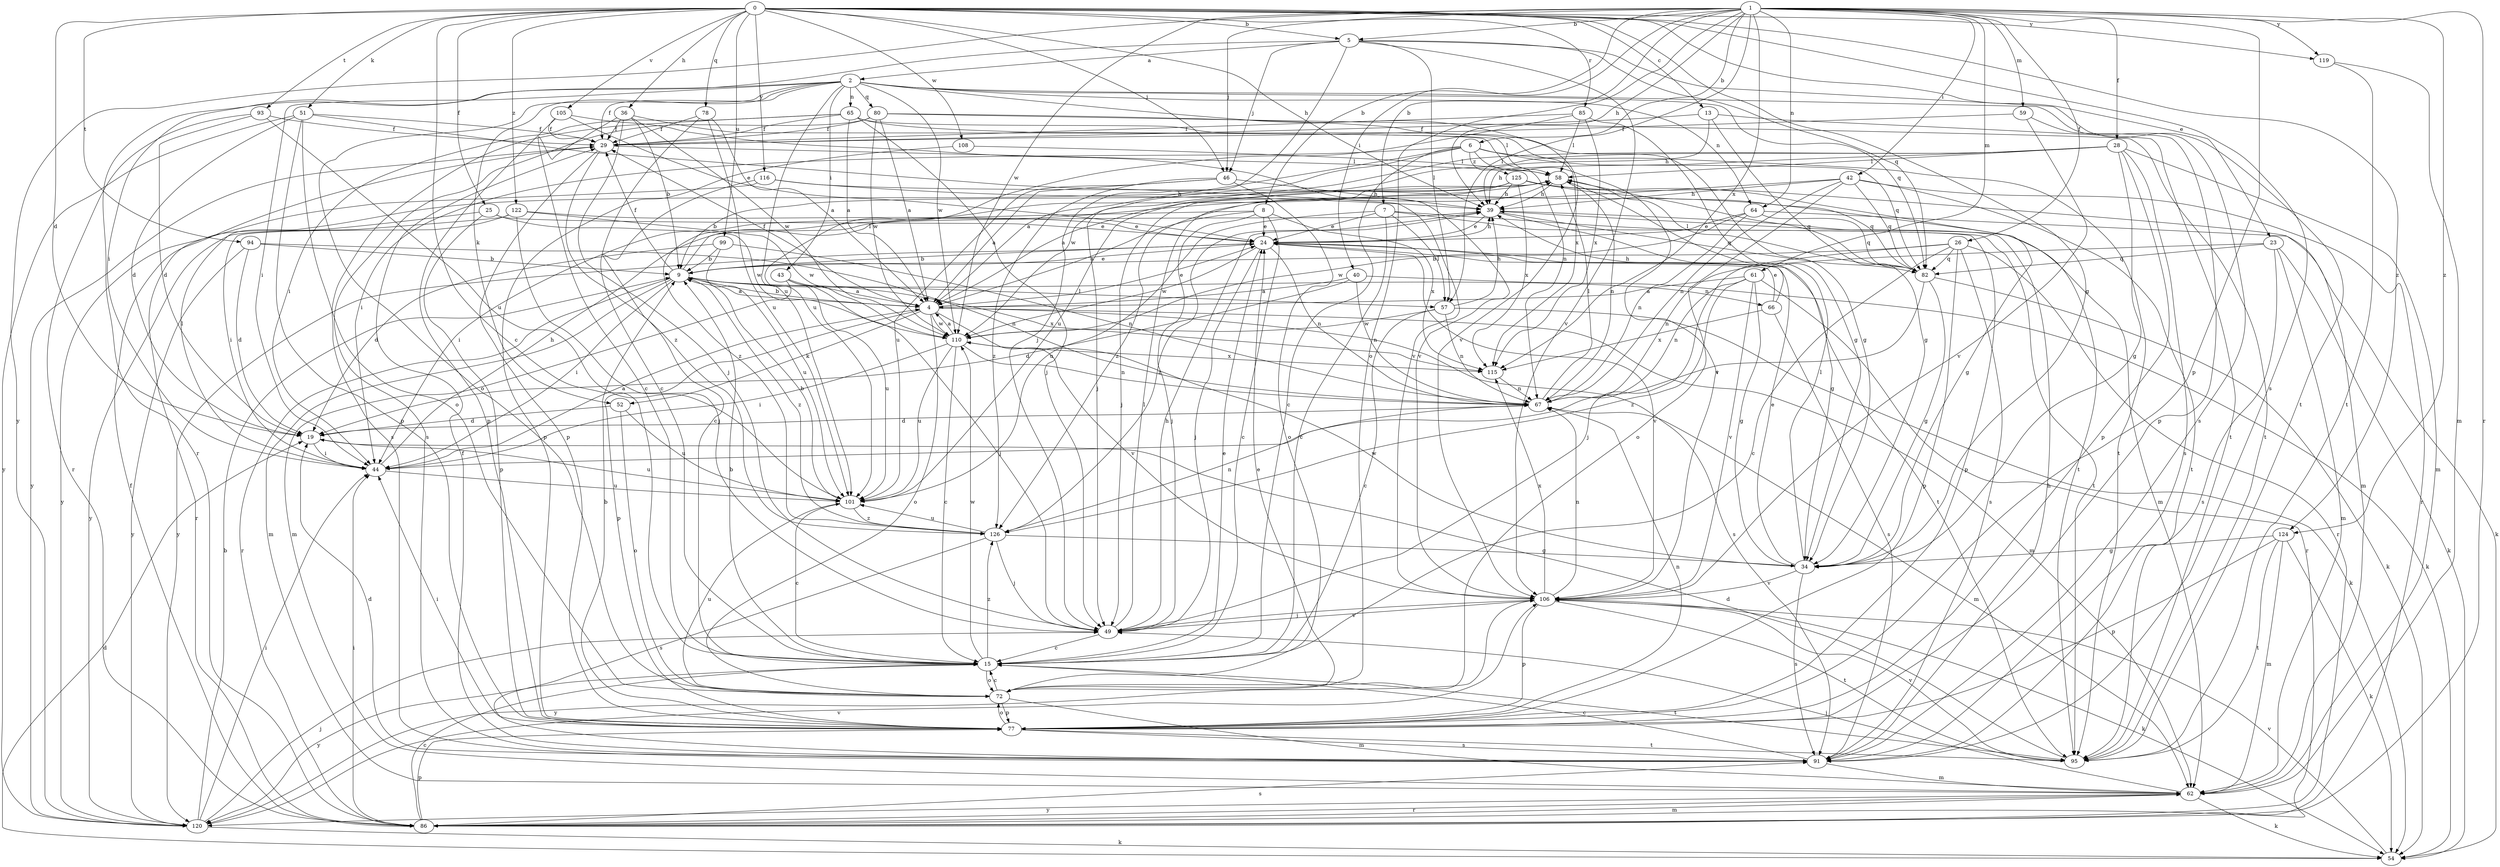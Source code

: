 strict digraph  {
0;
1;
2;
4;
5;
6;
7;
8;
9;
13;
15;
19;
23;
24;
25;
26;
28;
29;
34;
36;
39;
40;
42;
43;
44;
46;
49;
51;
52;
54;
57;
58;
59;
61;
62;
64;
65;
66;
67;
72;
77;
78;
80;
82;
85;
86;
91;
93;
94;
95;
99;
101;
105;
106;
108;
110;
115;
116;
119;
120;
122;
124;
125;
126;
0 -> 5  [label=b];
0 -> 13  [label=c];
0 -> 15  [label=c];
0 -> 19  [label=d];
0 -> 23  [label=e];
0 -> 25  [label=f];
0 -> 34  [label=g];
0 -> 36  [label=h];
0 -> 39  [label=h];
0 -> 46  [label=j];
0 -> 51  [label=k];
0 -> 78  [label=q];
0 -> 85  [label=r];
0 -> 91  [label=s];
0 -> 93  [label=t];
0 -> 94  [label=t];
0 -> 99  [label=u];
0 -> 105  [label=v];
0 -> 108  [label=w];
0 -> 116  [label=y];
0 -> 119  [label=y];
0 -> 122  [label=z];
0 -> 124  [label=z];
1 -> 5  [label=b];
1 -> 6  [label=b];
1 -> 7  [label=b];
1 -> 8  [label=b];
1 -> 26  [label=f];
1 -> 28  [label=f];
1 -> 39  [label=h];
1 -> 40  [label=i];
1 -> 42  [label=i];
1 -> 46  [label=j];
1 -> 57  [label=l];
1 -> 59  [label=m];
1 -> 61  [label=m];
1 -> 64  [label=n];
1 -> 72  [label=o];
1 -> 77  [label=p];
1 -> 86  [label=r];
1 -> 110  [label=w];
1 -> 115  [label=x];
1 -> 119  [label=y];
1 -> 120  [label=y];
1 -> 124  [label=z];
2 -> 29  [label=f];
2 -> 43  [label=i];
2 -> 44  [label=i];
2 -> 52  [label=k];
2 -> 64  [label=n];
2 -> 65  [label=n];
2 -> 72  [label=o];
2 -> 80  [label=q];
2 -> 82  [label=q];
2 -> 86  [label=r];
2 -> 91  [label=s];
2 -> 101  [label=u];
2 -> 106  [label=v];
2 -> 110  [label=w];
4 -> 9  [label=b];
4 -> 24  [label=e];
4 -> 29  [label=f];
4 -> 52  [label=k];
4 -> 62  [label=m];
4 -> 72  [label=o];
4 -> 77  [label=p];
4 -> 91  [label=s];
4 -> 106  [label=v];
4 -> 110  [label=w];
5 -> 2  [label=a];
5 -> 44  [label=i];
5 -> 46  [label=j];
5 -> 49  [label=j];
5 -> 57  [label=l];
5 -> 82  [label=q];
5 -> 95  [label=t];
5 -> 106  [label=v];
6 -> 4  [label=a];
6 -> 15  [label=c];
6 -> 44  [label=i];
6 -> 49  [label=j];
6 -> 82  [label=q];
6 -> 95  [label=t];
6 -> 106  [label=v];
6 -> 125  [label=z];
7 -> 15  [label=c];
7 -> 24  [label=e];
7 -> 57  [label=l];
7 -> 77  [label=p];
7 -> 95  [label=t];
7 -> 101  [label=u];
8 -> 4  [label=a];
8 -> 15  [label=c];
8 -> 24  [label=e];
8 -> 44  [label=i];
8 -> 49  [label=j];
8 -> 115  [label=x];
9 -> 4  [label=a];
9 -> 24  [label=e];
9 -> 29  [label=f];
9 -> 44  [label=i];
9 -> 57  [label=l];
9 -> 58  [label=l];
9 -> 62  [label=m];
9 -> 66  [label=n];
9 -> 86  [label=r];
9 -> 115  [label=x];
9 -> 126  [label=z];
13 -> 29  [label=f];
13 -> 34  [label=g];
13 -> 39  [label=h];
13 -> 95  [label=t];
15 -> 9  [label=b];
15 -> 24  [label=e];
15 -> 72  [label=o];
15 -> 95  [label=t];
15 -> 110  [label=w];
15 -> 120  [label=y];
15 -> 126  [label=z];
19 -> 44  [label=i];
19 -> 101  [label=u];
23 -> 54  [label=k];
23 -> 62  [label=m];
23 -> 67  [label=n];
23 -> 82  [label=q];
23 -> 91  [label=s];
24 -> 9  [label=b];
24 -> 39  [label=h];
24 -> 49  [label=j];
24 -> 67  [label=n];
24 -> 95  [label=t];
24 -> 106  [label=v];
24 -> 110  [label=w];
24 -> 120  [label=y];
25 -> 24  [label=e];
25 -> 77  [label=p];
25 -> 86  [label=r];
25 -> 110  [label=w];
26 -> 9  [label=b];
26 -> 15  [label=c];
26 -> 49  [label=j];
26 -> 77  [label=p];
26 -> 82  [label=q];
26 -> 86  [label=r];
26 -> 91  [label=s];
28 -> 34  [label=g];
28 -> 39  [label=h];
28 -> 58  [label=l];
28 -> 62  [label=m];
28 -> 77  [label=p];
28 -> 91  [label=s];
28 -> 101  [label=u];
28 -> 110  [label=w];
29 -> 58  [label=l];
29 -> 77  [label=p];
29 -> 120  [label=y];
29 -> 126  [label=z];
34 -> 24  [label=e];
34 -> 58  [label=l];
34 -> 91  [label=s];
34 -> 106  [label=v];
34 -> 110  [label=w];
36 -> 9  [label=b];
36 -> 15  [label=c];
36 -> 29  [label=f];
36 -> 49  [label=j];
36 -> 67  [label=n];
36 -> 110  [label=w];
39 -> 24  [label=e];
39 -> 34  [label=g];
39 -> 62  [label=m];
39 -> 82  [label=q];
39 -> 126  [label=z];
40 -> 4  [label=a];
40 -> 19  [label=d];
40 -> 54  [label=k];
40 -> 67  [label=n];
42 -> 39  [label=h];
42 -> 67  [label=n];
42 -> 72  [label=o];
42 -> 82  [label=q];
42 -> 86  [label=r];
42 -> 95  [label=t];
42 -> 126  [label=z];
43 -> 4  [label=a];
43 -> 49  [label=j];
43 -> 62  [label=m];
43 -> 101  [label=u];
44 -> 4  [label=a];
44 -> 39  [label=h];
44 -> 58  [label=l];
44 -> 101  [label=u];
46 -> 4  [label=a];
46 -> 39  [label=h];
46 -> 72  [label=o];
46 -> 101  [label=u];
46 -> 126  [label=z];
49 -> 15  [label=c];
49 -> 39  [label=h];
49 -> 58  [label=l];
49 -> 106  [label=v];
51 -> 19  [label=d];
51 -> 29  [label=f];
51 -> 72  [label=o];
51 -> 77  [label=p];
51 -> 106  [label=v];
51 -> 120  [label=y];
52 -> 19  [label=d];
52 -> 72  [label=o];
52 -> 101  [label=u];
54 -> 19  [label=d];
54 -> 106  [label=v];
57 -> 15  [label=c];
57 -> 39  [label=h];
57 -> 54  [label=k];
57 -> 67  [label=n];
57 -> 110  [label=w];
58 -> 39  [label=h];
58 -> 67  [label=n];
58 -> 82  [label=q];
58 -> 126  [label=z];
59 -> 29  [label=f];
59 -> 77  [label=p];
59 -> 106  [label=v];
61 -> 4  [label=a];
61 -> 34  [label=g];
61 -> 67  [label=n];
61 -> 86  [label=r];
61 -> 106  [label=v];
61 -> 126  [label=z];
62 -> 49  [label=j];
62 -> 54  [label=k];
62 -> 86  [label=r];
62 -> 120  [label=y];
64 -> 24  [label=e];
64 -> 54  [label=k];
64 -> 67  [label=n];
64 -> 82  [label=q];
64 -> 110  [label=w];
65 -> 4  [label=a];
65 -> 29  [label=f];
65 -> 44  [label=i];
65 -> 49  [label=j];
65 -> 58  [label=l];
65 -> 91  [label=s];
65 -> 115  [label=x];
66 -> 24  [label=e];
66 -> 39  [label=h];
66 -> 91  [label=s];
66 -> 115  [label=x];
67 -> 19  [label=d];
67 -> 58  [label=l];
67 -> 62  [label=m];
72 -> 15  [label=c];
72 -> 24  [label=e];
72 -> 62  [label=m];
72 -> 77  [label=p];
72 -> 101  [label=u];
77 -> 9  [label=b];
77 -> 44  [label=i];
77 -> 67  [label=n];
77 -> 72  [label=o];
77 -> 91  [label=s];
77 -> 95  [label=t];
78 -> 4  [label=a];
78 -> 15  [label=c];
78 -> 29  [label=f];
78 -> 101  [label=u];
80 -> 4  [label=a];
80 -> 29  [label=f];
80 -> 34  [label=g];
80 -> 91  [label=s];
80 -> 95  [label=t];
80 -> 110  [label=w];
82 -> 34  [label=g];
82 -> 44  [label=i];
82 -> 54  [label=k];
82 -> 58  [label=l];
85 -> 29  [label=f];
85 -> 34  [label=g];
85 -> 58  [label=l];
85 -> 101  [label=u];
85 -> 115  [label=x];
86 -> 15  [label=c];
86 -> 29  [label=f];
86 -> 44  [label=i];
86 -> 62  [label=m];
86 -> 77  [label=p];
86 -> 91  [label=s];
91 -> 15  [label=c];
91 -> 19  [label=d];
91 -> 29  [label=f];
91 -> 39  [label=h];
91 -> 62  [label=m];
93 -> 19  [label=d];
93 -> 29  [label=f];
93 -> 86  [label=r];
93 -> 101  [label=u];
94 -> 9  [label=b];
94 -> 19  [label=d];
94 -> 67  [label=n];
94 -> 120  [label=y];
95 -> 19  [label=d];
95 -> 106  [label=v];
99 -> 9  [label=b];
99 -> 19  [label=d];
99 -> 67  [label=n];
99 -> 101  [label=u];
101 -> 9  [label=b];
101 -> 15  [label=c];
101 -> 126  [label=z];
105 -> 24  [label=e];
105 -> 29  [label=f];
105 -> 77  [label=p];
105 -> 106  [label=v];
106 -> 49  [label=j];
106 -> 54  [label=k];
106 -> 67  [label=n];
106 -> 77  [label=p];
106 -> 95  [label=t];
106 -> 115  [label=x];
106 -> 120  [label=y];
108 -> 58  [label=l];
108 -> 77  [label=p];
110 -> 4  [label=a];
110 -> 15  [label=c];
110 -> 44  [label=i];
110 -> 67  [label=n];
110 -> 101  [label=u];
110 -> 115  [label=x];
115 -> 67  [label=n];
116 -> 15  [label=c];
116 -> 39  [label=h];
116 -> 95  [label=t];
116 -> 120  [label=y];
119 -> 62  [label=m];
119 -> 95  [label=t];
120 -> 9  [label=b];
120 -> 44  [label=i];
120 -> 49  [label=j];
120 -> 54  [label=k];
120 -> 106  [label=v];
122 -> 24  [label=e];
122 -> 44  [label=i];
122 -> 49  [label=j];
122 -> 110  [label=w];
122 -> 120  [label=y];
124 -> 34  [label=g];
124 -> 54  [label=k];
124 -> 62  [label=m];
124 -> 77  [label=p];
124 -> 95  [label=t];
125 -> 4  [label=a];
125 -> 9  [label=b];
125 -> 34  [label=g];
125 -> 39  [label=h];
125 -> 49  [label=j];
125 -> 62  [label=m];
125 -> 82  [label=q];
125 -> 115  [label=x];
126 -> 34  [label=g];
126 -> 49  [label=j];
126 -> 67  [label=n];
126 -> 91  [label=s];
126 -> 101  [label=u];
}
